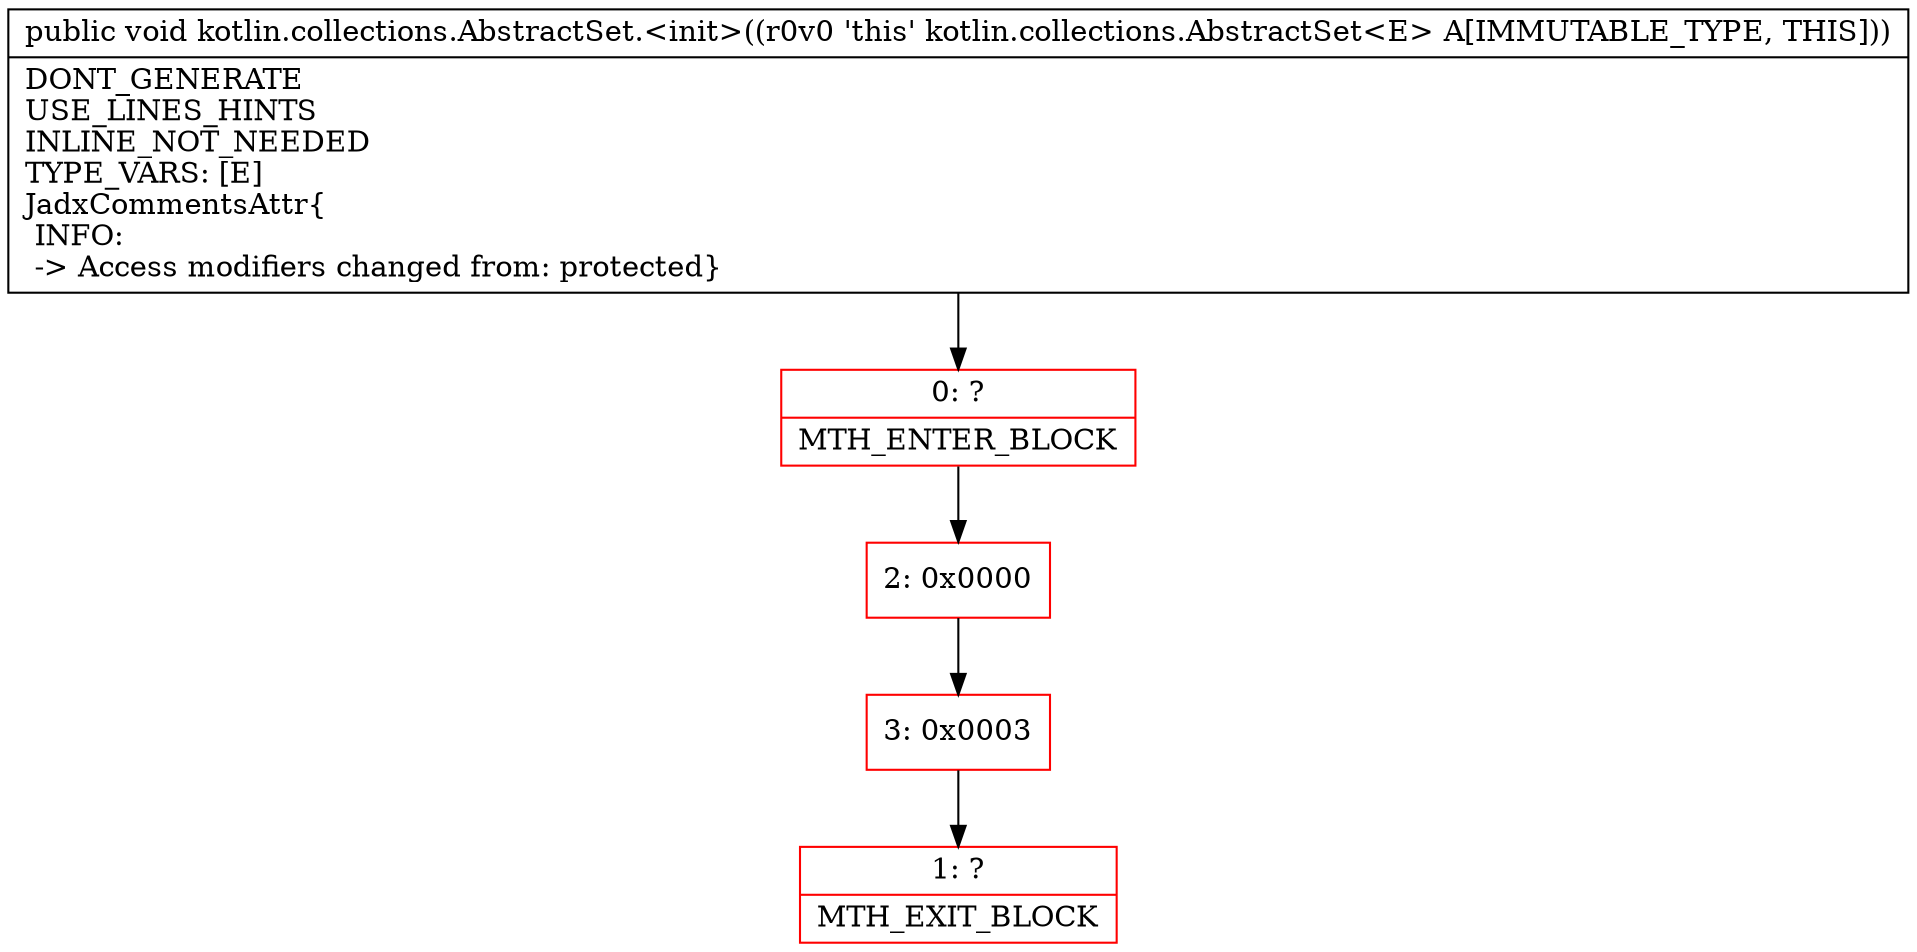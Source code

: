 digraph "CFG forkotlin.collections.AbstractSet.\<init\>()V" {
subgraph cluster_Region_1715308384 {
label = "R(0)";
node [shape=record,color=blue];
}
Node_0 [shape=record,color=red,label="{0\:\ ?|MTH_ENTER_BLOCK\l}"];
Node_2 [shape=record,color=red,label="{2\:\ 0x0000}"];
Node_3 [shape=record,color=red,label="{3\:\ 0x0003}"];
Node_1 [shape=record,color=red,label="{1\:\ ?|MTH_EXIT_BLOCK\l}"];
MethodNode[shape=record,label="{public void kotlin.collections.AbstractSet.\<init\>((r0v0 'this' kotlin.collections.AbstractSet\<E\> A[IMMUTABLE_TYPE, THIS]))  | DONT_GENERATE\lUSE_LINES_HINTS\lINLINE_NOT_NEEDED\lTYPE_VARS: [E]\lJadxCommentsAttr\{\l INFO: \l \-\> Access modifiers changed from: protected\}\l}"];
MethodNode -> Node_0;Node_0 -> Node_2;
Node_2 -> Node_3;
Node_3 -> Node_1;
}

